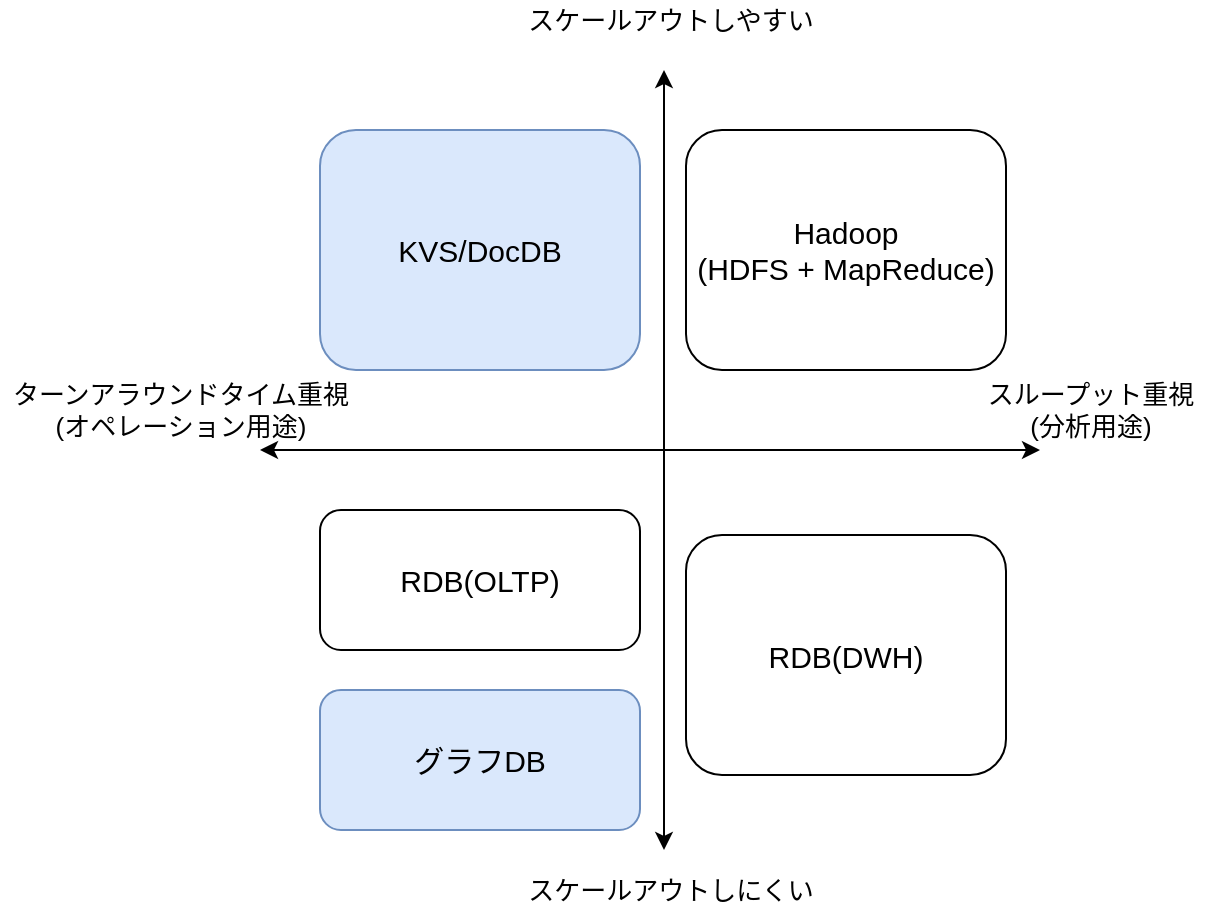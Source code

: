 <mxfile version="12.3.3" type="github" pages="1"><diagram id="wu8ZRy2uyedXzmaLOeOx" name="Page-1"><mxGraphModel dx="1172" dy="701" grid="1" gridSize="10" guides="1" tooltips="1" connect="1" arrows="1" fold="1" page="1" pageScale="1" pageWidth="827" pageHeight="1169" math="0" shadow="0"><root><mxCell id="0"/><mxCell id="1" parent="0"/><mxCell id="UZ1Hr87-ou0-EE4FrvrD-1" value="" style="endArrow=classic;startArrow=classic;html=1;" edge="1" parent="1"><mxGeometry width="50" height="50" relative="1" as="geometry"><mxPoint x="200" y="320" as="sourcePoint"/><mxPoint x="590" y="320" as="targetPoint"/></mxGeometry></mxCell><mxCell id="UZ1Hr87-ou0-EE4FrvrD-2" value="ターンアラウンドタイム重視&lt;br style=&quot;font-size: 13px;&quot;&gt;(オペレーション用途)" style="text;html=1;align=center;verticalAlign=middle;resizable=0;points=[];;autosize=1;fontSize=13;" vertex="1" parent="1"><mxGeometry x="70" y="280" width="180" height="40" as="geometry"/></mxCell><mxCell id="UZ1Hr87-ou0-EE4FrvrD-3" value="スループット重視&lt;br style=&quot;font-size: 13px;&quot;&gt;(分析用途)" style="text;html=1;align=center;verticalAlign=middle;resizable=0;points=[];;autosize=1;fontSize=13;" vertex="1" parent="1"><mxGeometry x="555" y="280" width="120" height="40" as="geometry"/></mxCell><mxCell id="UZ1Hr87-ou0-EE4FrvrD-4" value="" style="endArrow=classic;startArrow=classic;html=1;" edge="1" parent="1"><mxGeometry width="50" height="50" relative="1" as="geometry"><mxPoint x="402" y="130" as="sourcePoint"/><mxPoint x="402" y="520" as="targetPoint"/></mxGeometry></mxCell><mxCell id="UZ1Hr87-ou0-EE4FrvrD-5" value="スケールアウトしやすい" style="text;html=1;align=center;verticalAlign=middle;resizable=0;points=[];;autosize=1;fontSize=13;" vertex="1" parent="1"><mxGeometry x="325" y="95" width="160" height="20" as="geometry"/></mxCell><mxCell id="UZ1Hr87-ou0-EE4FrvrD-6" value="スケールアウトしにくい" style="text;html=1;align=center;verticalAlign=middle;resizable=0;points=[];;autosize=1;fontSize=13;" vertex="1" parent="1"><mxGeometry x="325" y="530" width="160" height="20" as="geometry"/></mxCell><mxCell id="UZ1Hr87-ou0-EE4FrvrD-7" value="Hadoop&lt;br style=&quot;font-size: 15px;&quot;&gt;(HDFS + MapReduce)" style="rounded=1;whiteSpace=wrap;html=1;fontSize=15;" vertex="1" parent="1"><mxGeometry x="413" y="160" width="160" height="120" as="geometry"/></mxCell><mxCell id="UZ1Hr87-ou0-EE4FrvrD-10" value="KVS/DocDB" style="rounded=1;whiteSpace=wrap;html=1;fontSize=15;fillColor=#dae8fc;strokeColor=#6c8ebf;" vertex="1" parent="1"><mxGeometry x="230" y="160" width="160" height="120" as="geometry"/></mxCell><mxCell id="UZ1Hr87-ou0-EE4FrvrD-11" value="RDB(OLTP)" style="rounded=1;whiteSpace=wrap;html=1;fontSize=15;" vertex="1" parent="1"><mxGeometry x="230" y="350" width="160" height="70" as="geometry"/></mxCell><mxCell id="UZ1Hr87-ou0-EE4FrvrD-12" value="グラフDB" style="rounded=1;whiteSpace=wrap;html=1;fontSize=15;fillColor=#dae8fc;strokeColor=#6c8ebf;" vertex="1" parent="1"><mxGeometry x="230" y="440" width="160" height="70" as="geometry"/></mxCell><mxCell id="UZ1Hr87-ou0-EE4FrvrD-13" value="RDB(DWH)" style="rounded=1;whiteSpace=wrap;html=1;fontSize=15;" vertex="1" parent="1"><mxGeometry x="413" y="362.5" width="160" height="120" as="geometry"/></mxCell></root></mxGraphModel></diagram></mxfile>